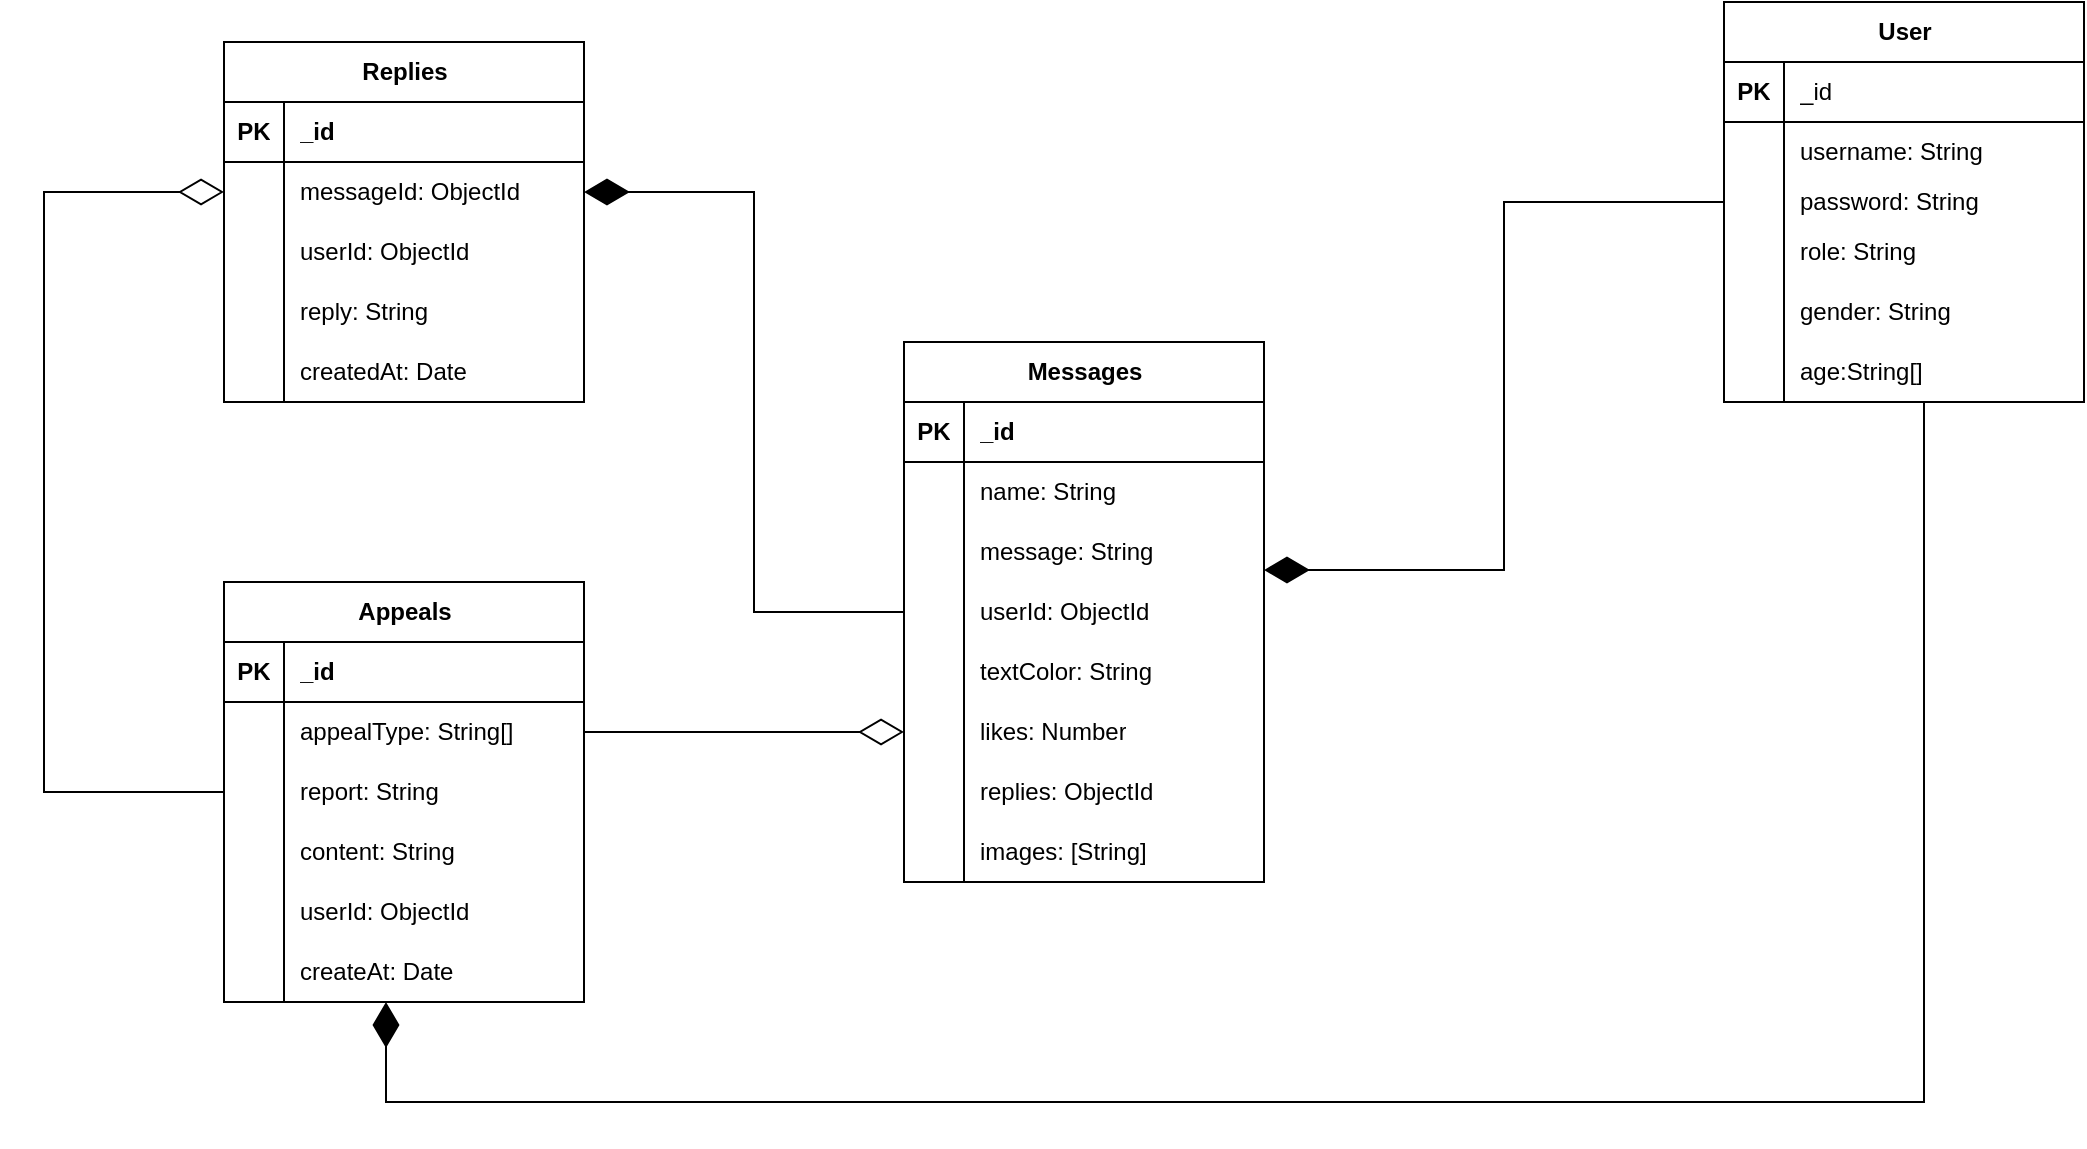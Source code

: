 <mxfile version="24.7.7">
  <diagram name="第 1 页" id="ENVxQrvpQ3haLweXwuNq">
    <mxGraphModel dx="2261" dy="818" grid="1" gridSize="10" guides="1" tooltips="1" connect="1" arrows="1" fold="1" page="1" pageScale="1" pageWidth="827" pageHeight="1169" math="0" shadow="0">
      <root>
        <mxCell id="0" />
        <mxCell id="1" parent="0" />
        <mxCell id="JnHbTNkuamtsmXyYyRPO-1" value="User" style="shape=table;startSize=30;container=1;collapsible=1;childLayout=tableLayout;fixedRows=1;rowLines=0;fontStyle=1;align=center;resizeLast=1;html=1;" parent="1" vertex="1">
          <mxGeometry x="370" y="110" width="180" height="200" as="geometry" />
        </mxCell>
        <mxCell id="JnHbTNkuamtsmXyYyRPO-2" value="" style="shape=tableRow;horizontal=0;startSize=0;swimlaneHead=0;swimlaneBody=0;fillColor=none;collapsible=0;dropTarget=0;points=[[0,0.5],[1,0.5]];portConstraint=eastwest;top=0;left=0;right=0;bottom=1;" parent="JnHbTNkuamtsmXyYyRPO-1" vertex="1">
          <mxGeometry y="30" width="180" height="30" as="geometry" />
        </mxCell>
        <mxCell id="JnHbTNkuamtsmXyYyRPO-3" value="PK" style="shape=partialRectangle;connectable=0;fillColor=none;top=0;left=0;bottom=0;right=0;fontStyle=1;overflow=hidden;whiteSpace=wrap;html=1;" parent="JnHbTNkuamtsmXyYyRPO-2" vertex="1">
          <mxGeometry width="30" height="30" as="geometry">
            <mxRectangle width="30" height="30" as="alternateBounds" />
          </mxGeometry>
        </mxCell>
        <mxCell id="JnHbTNkuamtsmXyYyRPO-4" value="&lt;span style=&quot;font-weight: normal;&quot;&gt;_&lt;span style=&quot;background-color: initial;&quot;&gt;id&lt;/span&gt;&lt;/span&gt;" style="shape=partialRectangle;connectable=0;fillColor=none;top=0;left=0;bottom=0;right=0;align=left;spacingLeft=6;fontStyle=1;overflow=hidden;whiteSpace=wrap;html=1;" parent="JnHbTNkuamtsmXyYyRPO-2" vertex="1">
          <mxGeometry x="30" width="150" height="30" as="geometry">
            <mxRectangle width="150" height="30" as="alternateBounds" />
          </mxGeometry>
        </mxCell>
        <mxCell id="JnHbTNkuamtsmXyYyRPO-5" value="" style="shape=tableRow;horizontal=0;startSize=0;swimlaneHead=0;swimlaneBody=0;fillColor=none;collapsible=0;dropTarget=0;points=[[0,0.5],[1,0.5]];portConstraint=eastwest;top=0;left=0;right=0;bottom=0;" parent="JnHbTNkuamtsmXyYyRPO-1" vertex="1">
          <mxGeometry y="60" width="180" height="30" as="geometry" />
        </mxCell>
        <mxCell id="JnHbTNkuamtsmXyYyRPO-6" value="" style="shape=partialRectangle;connectable=0;fillColor=none;top=0;left=0;bottom=0;right=0;editable=1;overflow=hidden;whiteSpace=wrap;html=1;" parent="JnHbTNkuamtsmXyYyRPO-5" vertex="1">
          <mxGeometry width="30" height="30" as="geometry">
            <mxRectangle width="30" height="30" as="alternateBounds" />
          </mxGeometry>
        </mxCell>
        <mxCell id="JnHbTNkuamtsmXyYyRPO-7" value="username: String" style="shape=partialRectangle;connectable=0;fillColor=none;top=0;left=0;bottom=0;right=0;align=left;spacingLeft=6;overflow=hidden;whiteSpace=wrap;html=1;" parent="JnHbTNkuamtsmXyYyRPO-5" vertex="1">
          <mxGeometry x="30" width="150" height="30" as="geometry">
            <mxRectangle width="150" height="30" as="alternateBounds" />
          </mxGeometry>
        </mxCell>
        <mxCell id="JnHbTNkuamtsmXyYyRPO-8" value="" style="shape=tableRow;horizontal=0;startSize=0;swimlaneHead=0;swimlaneBody=0;fillColor=none;collapsible=0;dropTarget=0;points=[[0,0.5],[1,0.5]];portConstraint=eastwest;top=0;left=0;right=0;bottom=0;" parent="JnHbTNkuamtsmXyYyRPO-1" vertex="1">
          <mxGeometry y="90" width="180" height="20" as="geometry" />
        </mxCell>
        <mxCell id="JnHbTNkuamtsmXyYyRPO-9" value="" style="shape=partialRectangle;connectable=0;fillColor=none;top=0;left=0;bottom=0;right=0;editable=1;overflow=hidden;whiteSpace=wrap;html=1;" parent="JnHbTNkuamtsmXyYyRPO-8" vertex="1">
          <mxGeometry width="30" height="20" as="geometry">
            <mxRectangle width="30" height="20" as="alternateBounds" />
          </mxGeometry>
        </mxCell>
        <mxCell id="JnHbTNkuamtsmXyYyRPO-10" value="password: String" style="shape=partialRectangle;connectable=0;fillColor=none;top=0;left=0;bottom=0;right=0;align=left;spacingLeft=6;overflow=hidden;whiteSpace=wrap;html=1;" parent="JnHbTNkuamtsmXyYyRPO-8" vertex="1">
          <mxGeometry x="30" width="150" height="20" as="geometry">
            <mxRectangle width="150" height="20" as="alternateBounds" />
          </mxGeometry>
        </mxCell>
        <mxCell id="JnHbTNkuamtsmXyYyRPO-11" value="" style="shape=tableRow;horizontal=0;startSize=0;swimlaneHead=0;swimlaneBody=0;fillColor=none;collapsible=0;dropTarget=0;points=[[0,0.5],[1,0.5]];portConstraint=eastwest;top=0;left=0;right=0;bottom=0;" parent="JnHbTNkuamtsmXyYyRPO-1" vertex="1">
          <mxGeometry y="110" width="180" height="30" as="geometry" />
        </mxCell>
        <mxCell id="JnHbTNkuamtsmXyYyRPO-12" value="" style="shape=partialRectangle;connectable=0;fillColor=none;top=0;left=0;bottom=0;right=0;editable=1;overflow=hidden;whiteSpace=wrap;html=1;" parent="JnHbTNkuamtsmXyYyRPO-11" vertex="1">
          <mxGeometry width="30" height="30" as="geometry">
            <mxRectangle width="30" height="30" as="alternateBounds" />
          </mxGeometry>
        </mxCell>
        <mxCell id="JnHbTNkuamtsmXyYyRPO-13" value="role: String" style="shape=partialRectangle;connectable=0;fillColor=none;top=0;left=0;bottom=0;right=0;align=left;spacingLeft=6;overflow=hidden;whiteSpace=wrap;html=1;" parent="JnHbTNkuamtsmXyYyRPO-11" vertex="1">
          <mxGeometry x="30" width="150" height="30" as="geometry">
            <mxRectangle width="150" height="30" as="alternateBounds" />
          </mxGeometry>
        </mxCell>
        <mxCell id="JnHbTNkuamtsmXyYyRPO-14" style="shape=tableRow;horizontal=0;startSize=0;swimlaneHead=0;swimlaneBody=0;fillColor=none;collapsible=0;dropTarget=0;points=[[0,0.5],[1,0.5]];portConstraint=eastwest;top=0;left=0;right=0;bottom=0;" parent="JnHbTNkuamtsmXyYyRPO-1" vertex="1">
          <mxGeometry y="140" width="180" height="30" as="geometry" />
        </mxCell>
        <mxCell id="JnHbTNkuamtsmXyYyRPO-15" style="shape=partialRectangle;connectable=0;fillColor=none;top=0;left=0;bottom=0;right=0;editable=1;overflow=hidden;whiteSpace=wrap;html=1;" parent="JnHbTNkuamtsmXyYyRPO-14" vertex="1">
          <mxGeometry width="30" height="30" as="geometry">
            <mxRectangle width="30" height="30" as="alternateBounds" />
          </mxGeometry>
        </mxCell>
        <mxCell id="JnHbTNkuamtsmXyYyRPO-16" value="gender: String" style="shape=partialRectangle;connectable=0;fillColor=none;top=0;left=0;bottom=0;right=0;align=left;spacingLeft=6;overflow=hidden;whiteSpace=wrap;html=1;" parent="JnHbTNkuamtsmXyYyRPO-14" vertex="1">
          <mxGeometry x="30" width="150" height="30" as="geometry">
            <mxRectangle width="150" height="30" as="alternateBounds" />
          </mxGeometry>
        </mxCell>
        <mxCell id="JnHbTNkuamtsmXyYyRPO-17" style="shape=tableRow;horizontal=0;startSize=0;swimlaneHead=0;swimlaneBody=0;fillColor=none;collapsible=0;dropTarget=0;points=[[0,0.5],[1,0.5]];portConstraint=eastwest;top=0;left=0;right=0;bottom=0;" parent="JnHbTNkuamtsmXyYyRPO-1" vertex="1">
          <mxGeometry y="170" width="180" height="30" as="geometry" />
        </mxCell>
        <mxCell id="JnHbTNkuamtsmXyYyRPO-18" style="shape=partialRectangle;connectable=0;fillColor=none;top=0;left=0;bottom=0;right=0;editable=1;overflow=hidden;whiteSpace=wrap;html=1;" parent="JnHbTNkuamtsmXyYyRPO-17" vertex="1">
          <mxGeometry width="30" height="30" as="geometry">
            <mxRectangle width="30" height="30" as="alternateBounds" />
          </mxGeometry>
        </mxCell>
        <mxCell id="JnHbTNkuamtsmXyYyRPO-19" value="age:String[]" style="shape=partialRectangle;connectable=0;fillColor=none;top=0;left=0;bottom=0;right=0;align=left;spacingLeft=6;overflow=hidden;whiteSpace=wrap;html=1;" parent="JnHbTNkuamtsmXyYyRPO-17" vertex="1">
          <mxGeometry x="30" width="150" height="30" as="geometry">
            <mxRectangle width="150" height="30" as="alternateBounds" />
          </mxGeometry>
        </mxCell>
        <mxCell id="JnHbTNkuamtsmXyYyRPO-40" value="Messages" style="shape=table;startSize=30;container=1;collapsible=1;childLayout=tableLayout;fixedRows=1;rowLines=0;fontStyle=1;align=center;resizeLast=1;html=1;" parent="1" vertex="1">
          <mxGeometry x="-40" y="280" width="180" height="270" as="geometry" />
        </mxCell>
        <mxCell id="JnHbTNkuamtsmXyYyRPO-41" value="" style="shape=tableRow;horizontal=0;startSize=0;swimlaneHead=0;swimlaneBody=0;fillColor=none;collapsible=0;dropTarget=0;points=[[0,0.5],[1,0.5]];portConstraint=eastwest;top=0;left=0;right=0;bottom=1;" parent="JnHbTNkuamtsmXyYyRPO-40" vertex="1">
          <mxGeometry y="30" width="180" height="30" as="geometry" />
        </mxCell>
        <mxCell id="JnHbTNkuamtsmXyYyRPO-42" value="PK" style="shape=partialRectangle;connectable=0;fillColor=none;top=0;left=0;bottom=0;right=0;fontStyle=1;overflow=hidden;whiteSpace=wrap;html=1;" parent="JnHbTNkuamtsmXyYyRPO-41" vertex="1">
          <mxGeometry width="30" height="30" as="geometry">
            <mxRectangle width="30" height="30" as="alternateBounds" />
          </mxGeometry>
        </mxCell>
        <mxCell id="JnHbTNkuamtsmXyYyRPO-43" value="_id" style="shape=partialRectangle;connectable=0;fillColor=none;top=0;left=0;bottom=0;right=0;align=left;spacingLeft=6;fontStyle=1;overflow=hidden;whiteSpace=wrap;html=1;" parent="JnHbTNkuamtsmXyYyRPO-41" vertex="1">
          <mxGeometry x="30" width="150" height="30" as="geometry">
            <mxRectangle width="150" height="30" as="alternateBounds" />
          </mxGeometry>
        </mxCell>
        <mxCell id="JnHbTNkuamtsmXyYyRPO-44" value="" style="shape=tableRow;horizontal=0;startSize=0;swimlaneHead=0;swimlaneBody=0;fillColor=none;collapsible=0;dropTarget=0;points=[[0,0.5],[1,0.5]];portConstraint=eastwest;top=0;left=0;right=0;bottom=0;" parent="JnHbTNkuamtsmXyYyRPO-40" vertex="1">
          <mxGeometry y="60" width="180" height="30" as="geometry" />
        </mxCell>
        <mxCell id="JnHbTNkuamtsmXyYyRPO-45" value="" style="shape=partialRectangle;connectable=0;fillColor=none;top=0;left=0;bottom=0;right=0;editable=1;overflow=hidden;whiteSpace=wrap;html=1;" parent="JnHbTNkuamtsmXyYyRPO-44" vertex="1">
          <mxGeometry width="30" height="30" as="geometry">
            <mxRectangle width="30" height="30" as="alternateBounds" />
          </mxGeometry>
        </mxCell>
        <mxCell id="JnHbTNkuamtsmXyYyRPO-46" value="name: String" style="shape=partialRectangle;connectable=0;fillColor=none;top=0;left=0;bottom=0;right=0;align=left;spacingLeft=6;overflow=hidden;whiteSpace=wrap;html=1;" parent="JnHbTNkuamtsmXyYyRPO-44" vertex="1">
          <mxGeometry x="30" width="150" height="30" as="geometry">
            <mxRectangle width="150" height="30" as="alternateBounds" />
          </mxGeometry>
        </mxCell>
        <mxCell id="JnHbTNkuamtsmXyYyRPO-47" value="" style="shape=tableRow;horizontal=0;startSize=0;swimlaneHead=0;swimlaneBody=0;fillColor=none;collapsible=0;dropTarget=0;points=[[0,0.5],[1,0.5]];portConstraint=eastwest;top=0;left=0;right=0;bottom=0;" parent="JnHbTNkuamtsmXyYyRPO-40" vertex="1">
          <mxGeometry y="90" width="180" height="30" as="geometry" />
        </mxCell>
        <mxCell id="JnHbTNkuamtsmXyYyRPO-48" value="" style="shape=partialRectangle;connectable=0;fillColor=none;top=0;left=0;bottom=0;right=0;editable=1;overflow=hidden;whiteSpace=wrap;html=1;" parent="JnHbTNkuamtsmXyYyRPO-47" vertex="1">
          <mxGeometry width="30" height="30" as="geometry">
            <mxRectangle width="30" height="30" as="alternateBounds" />
          </mxGeometry>
        </mxCell>
        <mxCell id="JnHbTNkuamtsmXyYyRPO-49" value="message: String" style="shape=partialRectangle;connectable=0;fillColor=none;top=0;left=0;bottom=0;right=0;align=left;spacingLeft=6;overflow=hidden;whiteSpace=wrap;html=1;" parent="JnHbTNkuamtsmXyYyRPO-47" vertex="1">
          <mxGeometry x="30" width="150" height="30" as="geometry">
            <mxRectangle width="150" height="30" as="alternateBounds" />
          </mxGeometry>
        </mxCell>
        <mxCell id="JnHbTNkuamtsmXyYyRPO-50" value="" style="shape=tableRow;horizontal=0;startSize=0;swimlaneHead=0;swimlaneBody=0;fillColor=none;collapsible=0;dropTarget=0;points=[[0,0.5],[1,0.5]];portConstraint=eastwest;top=0;left=0;right=0;bottom=0;" parent="JnHbTNkuamtsmXyYyRPO-40" vertex="1">
          <mxGeometry y="120" width="180" height="30" as="geometry" />
        </mxCell>
        <mxCell id="JnHbTNkuamtsmXyYyRPO-51" value="" style="shape=partialRectangle;connectable=0;fillColor=none;top=0;left=0;bottom=0;right=0;editable=1;overflow=hidden;whiteSpace=wrap;html=1;" parent="JnHbTNkuamtsmXyYyRPO-50" vertex="1">
          <mxGeometry width="30" height="30" as="geometry">
            <mxRectangle width="30" height="30" as="alternateBounds" />
          </mxGeometry>
        </mxCell>
        <mxCell id="JnHbTNkuamtsmXyYyRPO-52" value="userId: ObjectId" style="shape=partialRectangle;connectable=0;fillColor=none;top=0;left=0;bottom=0;right=0;align=left;spacingLeft=6;overflow=hidden;whiteSpace=wrap;html=1;" parent="JnHbTNkuamtsmXyYyRPO-50" vertex="1">
          <mxGeometry x="30" width="150" height="30" as="geometry">
            <mxRectangle width="150" height="30" as="alternateBounds" />
          </mxGeometry>
        </mxCell>
        <mxCell id="JnHbTNkuamtsmXyYyRPO-53" style="shape=tableRow;horizontal=0;startSize=0;swimlaneHead=0;swimlaneBody=0;fillColor=none;collapsible=0;dropTarget=0;points=[[0,0.5],[1,0.5]];portConstraint=eastwest;top=0;left=0;right=0;bottom=0;" parent="JnHbTNkuamtsmXyYyRPO-40" vertex="1">
          <mxGeometry y="150" width="180" height="30" as="geometry" />
        </mxCell>
        <mxCell id="JnHbTNkuamtsmXyYyRPO-54" style="shape=partialRectangle;connectable=0;fillColor=none;top=0;left=0;bottom=0;right=0;editable=1;overflow=hidden;whiteSpace=wrap;html=1;" parent="JnHbTNkuamtsmXyYyRPO-53" vertex="1">
          <mxGeometry width="30" height="30" as="geometry">
            <mxRectangle width="30" height="30" as="alternateBounds" />
          </mxGeometry>
        </mxCell>
        <mxCell id="JnHbTNkuamtsmXyYyRPO-55" value="textColor: String" style="shape=partialRectangle;connectable=0;fillColor=none;top=0;left=0;bottom=0;right=0;align=left;spacingLeft=6;overflow=hidden;whiteSpace=wrap;html=1;" parent="JnHbTNkuamtsmXyYyRPO-53" vertex="1">
          <mxGeometry x="30" width="150" height="30" as="geometry">
            <mxRectangle width="150" height="30" as="alternateBounds" />
          </mxGeometry>
        </mxCell>
        <mxCell id="JnHbTNkuamtsmXyYyRPO-59" style="shape=tableRow;horizontal=0;startSize=0;swimlaneHead=0;swimlaneBody=0;fillColor=none;collapsible=0;dropTarget=0;points=[[0,0.5],[1,0.5]];portConstraint=eastwest;top=0;left=0;right=0;bottom=0;" parent="JnHbTNkuamtsmXyYyRPO-40" vertex="1">
          <mxGeometry y="180" width="180" height="30" as="geometry" />
        </mxCell>
        <mxCell id="JnHbTNkuamtsmXyYyRPO-60" style="shape=partialRectangle;connectable=0;fillColor=none;top=0;left=0;bottom=0;right=0;editable=1;overflow=hidden;whiteSpace=wrap;html=1;" parent="JnHbTNkuamtsmXyYyRPO-59" vertex="1">
          <mxGeometry width="30" height="30" as="geometry">
            <mxRectangle width="30" height="30" as="alternateBounds" />
          </mxGeometry>
        </mxCell>
        <mxCell id="JnHbTNkuamtsmXyYyRPO-61" value="likes: Number" style="shape=partialRectangle;connectable=0;fillColor=none;top=0;left=0;bottom=0;right=0;align=left;spacingLeft=6;overflow=hidden;whiteSpace=wrap;html=1;" parent="JnHbTNkuamtsmXyYyRPO-59" vertex="1">
          <mxGeometry x="30" width="150" height="30" as="geometry">
            <mxRectangle width="150" height="30" as="alternateBounds" />
          </mxGeometry>
        </mxCell>
        <mxCell id="JnHbTNkuamtsmXyYyRPO-56" style="shape=tableRow;horizontal=0;startSize=0;swimlaneHead=0;swimlaneBody=0;fillColor=none;collapsible=0;dropTarget=0;points=[[0,0.5],[1,0.5]];portConstraint=eastwest;top=0;left=0;right=0;bottom=0;" parent="JnHbTNkuamtsmXyYyRPO-40" vertex="1">
          <mxGeometry y="210" width="180" height="30" as="geometry" />
        </mxCell>
        <mxCell id="JnHbTNkuamtsmXyYyRPO-57" style="shape=partialRectangle;connectable=0;fillColor=none;top=0;left=0;bottom=0;right=0;editable=1;overflow=hidden;whiteSpace=wrap;html=1;" parent="JnHbTNkuamtsmXyYyRPO-56" vertex="1">
          <mxGeometry width="30" height="30" as="geometry">
            <mxRectangle width="30" height="30" as="alternateBounds" />
          </mxGeometry>
        </mxCell>
        <mxCell id="JnHbTNkuamtsmXyYyRPO-58" value="replies: ObjectId" style="shape=partialRectangle;connectable=0;fillColor=none;top=0;left=0;bottom=0;right=0;align=left;spacingLeft=6;overflow=hidden;whiteSpace=wrap;html=1;" parent="JnHbTNkuamtsmXyYyRPO-56" vertex="1">
          <mxGeometry x="30" width="150" height="30" as="geometry">
            <mxRectangle width="150" height="30" as="alternateBounds" />
          </mxGeometry>
        </mxCell>
        <mxCell id="0KosxJexxCbD0BfhXNql-1" style="shape=tableRow;horizontal=0;startSize=0;swimlaneHead=0;swimlaneBody=0;fillColor=none;collapsible=0;dropTarget=0;points=[[0,0.5],[1,0.5]];portConstraint=eastwest;top=0;left=0;right=0;bottom=0;" vertex="1" parent="JnHbTNkuamtsmXyYyRPO-40">
          <mxGeometry y="240" width="180" height="30" as="geometry" />
        </mxCell>
        <mxCell id="0KosxJexxCbD0BfhXNql-2" style="shape=partialRectangle;connectable=0;fillColor=none;top=0;left=0;bottom=0;right=0;editable=1;overflow=hidden;whiteSpace=wrap;html=1;" vertex="1" parent="0KosxJexxCbD0BfhXNql-1">
          <mxGeometry width="30" height="30" as="geometry">
            <mxRectangle width="30" height="30" as="alternateBounds" />
          </mxGeometry>
        </mxCell>
        <mxCell id="0KosxJexxCbD0BfhXNql-3" value="images: [String]" style="shape=partialRectangle;connectable=0;fillColor=none;top=0;left=0;bottom=0;right=0;align=left;spacingLeft=6;overflow=hidden;whiteSpace=wrap;html=1;" vertex="1" parent="0KosxJexxCbD0BfhXNql-1">
          <mxGeometry x="30" width="150" height="30" as="geometry">
            <mxRectangle width="150" height="30" as="alternateBounds" />
          </mxGeometry>
        </mxCell>
        <mxCell id="JnHbTNkuamtsmXyYyRPO-63" value="Replies" style="shape=table;startSize=30;container=1;collapsible=1;childLayout=tableLayout;fixedRows=1;rowLines=0;fontStyle=1;align=center;resizeLast=1;html=1;" parent="1" vertex="1">
          <mxGeometry x="-380" y="130" width="180" height="180" as="geometry" />
        </mxCell>
        <mxCell id="JnHbTNkuamtsmXyYyRPO-64" value="" style="shape=tableRow;horizontal=0;startSize=0;swimlaneHead=0;swimlaneBody=0;fillColor=none;collapsible=0;dropTarget=0;points=[[0,0.5],[1,0.5]];portConstraint=eastwest;top=0;left=0;right=0;bottom=1;" parent="JnHbTNkuamtsmXyYyRPO-63" vertex="1">
          <mxGeometry y="30" width="180" height="30" as="geometry" />
        </mxCell>
        <mxCell id="JnHbTNkuamtsmXyYyRPO-65" value="PK" style="shape=partialRectangle;connectable=0;fillColor=none;top=0;left=0;bottom=0;right=0;fontStyle=1;overflow=hidden;whiteSpace=wrap;html=1;" parent="JnHbTNkuamtsmXyYyRPO-64" vertex="1">
          <mxGeometry width="30" height="30" as="geometry">
            <mxRectangle width="30" height="30" as="alternateBounds" />
          </mxGeometry>
        </mxCell>
        <mxCell id="JnHbTNkuamtsmXyYyRPO-66" value="_id" style="shape=partialRectangle;connectable=0;fillColor=none;top=0;left=0;bottom=0;right=0;align=left;spacingLeft=6;fontStyle=1;overflow=hidden;whiteSpace=wrap;html=1;" parent="JnHbTNkuamtsmXyYyRPO-64" vertex="1">
          <mxGeometry x="30" width="150" height="30" as="geometry">
            <mxRectangle width="150" height="30" as="alternateBounds" />
          </mxGeometry>
        </mxCell>
        <mxCell id="JnHbTNkuamtsmXyYyRPO-67" value="" style="shape=tableRow;horizontal=0;startSize=0;swimlaneHead=0;swimlaneBody=0;fillColor=none;collapsible=0;dropTarget=0;points=[[0,0.5],[1,0.5]];portConstraint=eastwest;top=0;left=0;right=0;bottom=0;" parent="JnHbTNkuamtsmXyYyRPO-63" vertex="1">
          <mxGeometry y="60" width="180" height="30" as="geometry" />
        </mxCell>
        <mxCell id="JnHbTNkuamtsmXyYyRPO-68" value="" style="shape=partialRectangle;connectable=0;fillColor=none;top=0;left=0;bottom=0;right=0;editable=1;overflow=hidden;whiteSpace=wrap;html=1;" parent="JnHbTNkuamtsmXyYyRPO-67" vertex="1">
          <mxGeometry width="30" height="30" as="geometry">
            <mxRectangle width="30" height="30" as="alternateBounds" />
          </mxGeometry>
        </mxCell>
        <mxCell id="JnHbTNkuamtsmXyYyRPO-69" value="messageId: ObjectId" style="shape=partialRectangle;connectable=0;fillColor=none;top=0;left=0;bottom=0;right=0;align=left;spacingLeft=6;overflow=hidden;whiteSpace=wrap;html=1;" parent="JnHbTNkuamtsmXyYyRPO-67" vertex="1">
          <mxGeometry x="30" width="150" height="30" as="geometry">
            <mxRectangle width="150" height="30" as="alternateBounds" />
          </mxGeometry>
        </mxCell>
        <mxCell id="JnHbTNkuamtsmXyYyRPO-70" value="" style="shape=tableRow;horizontal=0;startSize=0;swimlaneHead=0;swimlaneBody=0;fillColor=none;collapsible=0;dropTarget=0;points=[[0,0.5],[1,0.5]];portConstraint=eastwest;top=0;left=0;right=0;bottom=0;" parent="JnHbTNkuamtsmXyYyRPO-63" vertex="1">
          <mxGeometry y="90" width="180" height="30" as="geometry" />
        </mxCell>
        <mxCell id="JnHbTNkuamtsmXyYyRPO-71" value="" style="shape=partialRectangle;connectable=0;fillColor=none;top=0;left=0;bottom=0;right=0;editable=1;overflow=hidden;whiteSpace=wrap;html=1;" parent="JnHbTNkuamtsmXyYyRPO-70" vertex="1">
          <mxGeometry width="30" height="30" as="geometry">
            <mxRectangle width="30" height="30" as="alternateBounds" />
          </mxGeometry>
        </mxCell>
        <mxCell id="JnHbTNkuamtsmXyYyRPO-72" value="userId: ObjectId" style="shape=partialRectangle;connectable=0;fillColor=none;top=0;left=0;bottom=0;right=0;align=left;spacingLeft=6;overflow=hidden;whiteSpace=wrap;html=1;" parent="JnHbTNkuamtsmXyYyRPO-70" vertex="1">
          <mxGeometry x="30" width="150" height="30" as="geometry">
            <mxRectangle width="150" height="30" as="alternateBounds" />
          </mxGeometry>
        </mxCell>
        <mxCell id="A3CUQkxK-i4--4NvnGzH-3" style="shape=tableRow;horizontal=0;startSize=0;swimlaneHead=0;swimlaneBody=0;fillColor=none;collapsible=0;dropTarget=0;points=[[0,0.5],[1,0.5]];portConstraint=eastwest;top=0;left=0;right=0;bottom=0;" parent="JnHbTNkuamtsmXyYyRPO-63" vertex="1">
          <mxGeometry y="120" width="180" height="30" as="geometry" />
        </mxCell>
        <mxCell id="A3CUQkxK-i4--4NvnGzH-4" style="shape=partialRectangle;connectable=0;fillColor=none;top=0;left=0;bottom=0;right=0;editable=1;overflow=hidden;whiteSpace=wrap;html=1;" parent="A3CUQkxK-i4--4NvnGzH-3" vertex="1">
          <mxGeometry width="30" height="30" as="geometry">
            <mxRectangle width="30" height="30" as="alternateBounds" />
          </mxGeometry>
        </mxCell>
        <mxCell id="A3CUQkxK-i4--4NvnGzH-5" value="reply: String" style="shape=partialRectangle;connectable=0;fillColor=none;top=0;left=0;bottom=0;right=0;align=left;spacingLeft=6;overflow=hidden;whiteSpace=wrap;html=1;" parent="A3CUQkxK-i4--4NvnGzH-3" vertex="1">
          <mxGeometry x="30" width="150" height="30" as="geometry">
            <mxRectangle width="150" height="30" as="alternateBounds" />
          </mxGeometry>
        </mxCell>
        <mxCell id="A3CUQkxK-i4--4NvnGzH-6" style="shape=tableRow;horizontal=0;startSize=0;swimlaneHead=0;swimlaneBody=0;fillColor=none;collapsible=0;dropTarget=0;points=[[0,0.5],[1,0.5]];portConstraint=eastwest;top=0;left=0;right=0;bottom=0;" parent="JnHbTNkuamtsmXyYyRPO-63" vertex="1">
          <mxGeometry y="150" width="180" height="30" as="geometry" />
        </mxCell>
        <mxCell id="A3CUQkxK-i4--4NvnGzH-7" style="shape=partialRectangle;connectable=0;fillColor=none;top=0;left=0;bottom=0;right=0;editable=1;overflow=hidden;whiteSpace=wrap;html=1;" parent="A3CUQkxK-i4--4NvnGzH-6" vertex="1">
          <mxGeometry width="30" height="30" as="geometry">
            <mxRectangle width="30" height="30" as="alternateBounds" />
          </mxGeometry>
        </mxCell>
        <mxCell id="A3CUQkxK-i4--4NvnGzH-8" value="createdAt: Date" style="shape=partialRectangle;connectable=0;fillColor=none;top=0;left=0;bottom=0;right=0;align=left;spacingLeft=6;overflow=hidden;whiteSpace=wrap;html=1;" parent="A3CUQkxK-i4--4NvnGzH-6" vertex="1">
          <mxGeometry x="30" width="150" height="30" as="geometry">
            <mxRectangle width="150" height="30" as="alternateBounds" />
          </mxGeometry>
        </mxCell>
        <mxCell id="JnHbTNkuamtsmXyYyRPO-75" value="Appeals" style="shape=table;startSize=30;container=1;collapsible=1;childLayout=tableLayout;fixedRows=1;rowLines=0;fontStyle=1;align=center;resizeLast=1;html=1;" parent="1" vertex="1">
          <mxGeometry x="-380" y="400" width="180" height="210" as="geometry" />
        </mxCell>
        <mxCell id="JnHbTNkuamtsmXyYyRPO-76" value="" style="shape=tableRow;horizontal=0;startSize=0;swimlaneHead=0;swimlaneBody=0;fillColor=none;collapsible=0;dropTarget=0;points=[[0,0.5],[1,0.5]];portConstraint=eastwest;top=0;left=0;right=0;bottom=1;" parent="JnHbTNkuamtsmXyYyRPO-75" vertex="1">
          <mxGeometry y="30" width="180" height="30" as="geometry" />
        </mxCell>
        <mxCell id="JnHbTNkuamtsmXyYyRPO-77" value="PK" style="shape=partialRectangle;connectable=0;fillColor=none;top=0;left=0;bottom=0;right=0;fontStyle=1;overflow=hidden;whiteSpace=wrap;html=1;" parent="JnHbTNkuamtsmXyYyRPO-76" vertex="1">
          <mxGeometry width="30" height="30" as="geometry">
            <mxRectangle width="30" height="30" as="alternateBounds" />
          </mxGeometry>
        </mxCell>
        <mxCell id="JnHbTNkuamtsmXyYyRPO-78" value="_id" style="shape=partialRectangle;connectable=0;fillColor=none;top=0;left=0;bottom=0;right=0;align=left;spacingLeft=6;fontStyle=1;overflow=hidden;whiteSpace=wrap;html=1;" parent="JnHbTNkuamtsmXyYyRPO-76" vertex="1">
          <mxGeometry x="30" width="150" height="30" as="geometry">
            <mxRectangle width="150" height="30" as="alternateBounds" />
          </mxGeometry>
        </mxCell>
        <mxCell id="JnHbTNkuamtsmXyYyRPO-79" value="" style="shape=tableRow;horizontal=0;startSize=0;swimlaneHead=0;swimlaneBody=0;fillColor=none;collapsible=0;dropTarget=0;points=[[0,0.5],[1,0.5]];portConstraint=eastwest;top=0;left=0;right=0;bottom=0;" parent="JnHbTNkuamtsmXyYyRPO-75" vertex="1">
          <mxGeometry y="60" width="180" height="30" as="geometry" />
        </mxCell>
        <mxCell id="JnHbTNkuamtsmXyYyRPO-80" value="" style="shape=partialRectangle;connectable=0;fillColor=none;top=0;left=0;bottom=0;right=0;editable=1;overflow=hidden;whiteSpace=wrap;html=1;" parent="JnHbTNkuamtsmXyYyRPO-79" vertex="1">
          <mxGeometry width="30" height="30" as="geometry">
            <mxRectangle width="30" height="30" as="alternateBounds" />
          </mxGeometry>
        </mxCell>
        <mxCell id="JnHbTNkuamtsmXyYyRPO-81" value="appealType: String[]" style="shape=partialRectangle;connectable=0;fillColor=none;top=0;left=0;bottom=0;right=0;align=left;spacingLeft=6;overflow=hidden;whiteSpace=wrap;html=1;" parent="JnHbTNkuamtsmXyYyRPO-79" vertex="1">
          <mxGeometry x="30" width="150" height="30" as="geometry">
            <mxRectangle width="150" height="30" as="alternateBounds" />
          </mxGeometry>
        </mxCell>
        <mxCell id="JnHbTNkuamtsmXyYyRPO-82" value="" style="shape=tableRow;horizontal=0;startSize=0;swimlaneHead=0;swimlaneBody=0;fillColor=none;collapsible=0;dropTarget=0;points=[[0,0.5],[1,0.5]];portConstraint=eastwest;top=0;left=0;right=0;bottom=0;" parent="JnHbTNkuamtsmXyYyRPO-75" vertex="1">
          <mxGeometry y="90" width="180" height="30" as="geometry" />
        </mxCell>
        <mxCell id="JnHbTNkuamtsmXyYyRPO-83" value="" style="shape=partialRectangle;connectable=0;fillColor=none;top=0;left=0;bottom=0;right=0;editable=1;overflow=hidden;whiteSpace=wrap;html=1;" parent="JnHbTNkuamtsmXyYyRPO-82" vertex="1">
          <mxGeometry width="30" height="30" as="geometry">
            <mxRectangle width="30" height="30" as="alternateBounds" />
          </mxGeometry>
        </mxCell>
        <mxCell id="JnHbTNkuamtsmXyYyRPO-84" value="report: String" style="shape=partialRectangle;connectable=0;fillColor=none;top=0;left=0;bottom=0;right=0;align=left;spacingLeft=6;overflow=hidden;whiteSpace=wrap;html=1;" parent="JnHbTNkuamtsmXyYyRPO-82" vertex="1">
          <mxGeometry x="30" width="150" height="30" as="geometry">
            <mxRectangle width="150" height="30" as="alternateBounds" />
          </mxGeometry>
        </mxCell>
        <mxCell id="A3CUQkxK-i4--4NvnGzH-10" style="shape=tableRow;horizontal=0;startSize=0;swimlaneHead=0;swimlaneBody=0;fillColor=none;collapsible=0;dropTarget=0;points=[[0,0.5],[1,0.5]];portConstraint=eastwest;top=0;left=0;right=0;bottom=0;" parent="JnHbTNkuamtsmXyYyRPO-75" vertex="1">
          <mxGeometry y="120" width="180" height="30" as="geometry" />
        </mxCell>
        <mxCell id="A3CUQkxK-i4--4NvnGzH-11" style="shape=partialRectangle;connectable=0;fillColor=none;top=0;left=0;bottom=0;right=0;editable=1;overflow=hidden;whiteSpace=wrap;html=1;" parent="A3CUQkxK-i4--4NvnGzH-10" vertex="1">
          <mxGeometry width="30" height="30" as="geometry">
            <mxRectangle width="30" height="30" as="alternateBounds" />
          </mxGeometry>
        </mxCell>
        <mxCell id="A3CUQkxK-i4--4NvnGzH-12" value="content: String" style="shape=partialRectangle;connectable=0;fillColor=none;top=0;left=0;bottom=0;right=0;align=left;spacingLeft=6;overflow=hidden;whiteSpace=wrap;html=1;" parent="A3CUQkxK-i4--4NvnGzH-10" vertex="1">
          <mxGeometry x="30" width="150" height="30" as="geometry">
            <mxRectangle width="150" height="30" as="alternateBounds" />
          </mxGeometry>
        </mxCell>
        <mxCell id="A3CUQkxK-i4--4NvnGzH-13" style="shape=tableRow;horizontal=0;startSize=0;swimlaneHead=0;swimlaneBody=0;fillColor=none;collapsible=0;dropTarget=0;points=[[0,0.5],[1,0.5]];portConstraint=eastwest;top=0;left=0;right=0;bottom=0;" parent="JnHbTNkuamtsmXyYyRPO-75" vertex="1">
          <mxGeometry y="150" width="180" height="30" as="geometry" />
        </mxCell>
        <mxCell id="A3CUQkxK-i4--4NvnGzH-14" style="shape=partialRectangle;connectable=0;fillColor=none;top=0;left=0;bottom=0;right=0;editable=1;overflow=hidden;whiteSpace=wrap;html=1;" parent="A3CUQkxK-i4--4NvnGzH-13" vertex="1">
          <mxGeometry width="30" height="30" as="geometry">
            <mxRectangle width="30" height="30" as="alternateBounds" />
          </mxGeometry>
        </mxCell>
        <mxCell id="A3CUQkxK-i4--4NvnGzH-15" value="userId: ObjectId" style="shape=partialRectangle;connectable=0;fillColor=none;top=0;left=0;bottom=0;right=0;align=left;spacingLeft=6;overflow=hidden;whiteSpace=wrap;html=1;" parent="A3CUQkxK-i4--4NvnGzH-13" vertex="1">
          <mxGeometry x="30" width="150" height="30" as="geometry">
            <mxRectangle width="150" height="30" as="alternateBounds" />
          </mxGeometry>
        </mxCell>
        <mxCell id="A3CUQkxK-i4--4NvnGzH-16" style="shape=tableRow;horizontal=0;startSize=0;swimlaneHead=0;swimlaneBody=0;fillColor=none;collapsible=0;dropTarget=0;points=[[0,0.5],[1,0.5]];portConstraint=eastwest;top=0;left=0;right=0;bottom=0;" parent="JnHbTNkuamtsmXyYyRPO-75" vertex="1">
          <mxGeometry y="180" width="180" height="30" as="geometry" />
        </mxCell>
        <mxCell id="A3CUQkxK-i4--4NvnGzH-17" style="shape=partialRectangle;connectable=0;fillColor=none;top=0;left=0;bottom=0;right=0;editable=1;overflow=hidden;whiteSpace=wrap;html=1;" parent="A3CUQkxK-i4--4NvnGzH-16" vertex="1">
          <mxGeometry width="30" height="30" as="geometry">
            <mxRectangle width="30" height="30" as="alternateBounds" />
          </mxGeometry>
        </mxCell>
        <mxCell id="A3CUQkxK-i4--4NvnGzH-18" value="createAt: Date" style="shape=partialRectangle;connectable=0;fillColor=none;top=0;left=0;bottom=0;right=0;align=left;spacingLeft=6;overflow=hidden;whiteSpace=wrap;html=1;" parent="A3CUQkxK-i4--4NvnGzH-16" vertex="1">
          <mxGeometry x="30" width="150" height="30" as="geometry">
            <mxRectangle width="150" height="30" as="alternateBounds" />
          </mxGeometry>
        </mxCell>
        <mxCell id="A3CUQkxK-i4--4NvnGzH-2" style="edgeStyle=orthogonalEdgeStyle;rounded=0;orthogonalLoop=1;jettySize=auto;html=1;entryX=1;entryY=0.8;entryDx=0;entryDy=0;entryPerimeter=0;endArrow=diamondThin;endFill=1;endSize=20;" parent="1" source="JnHbTNkuamtsmXyYyRPO-8" target="JnHbTNkuamtsmXyYyRPO-47" edge="1">
          <mxGeometry relative="1" as="geometry" />
        </mxCell>
        <mxCell id="A3CUQkxK-i4--4NvnGzH-21" style="edgeStyle=orthogonalEdgeStyle;rounded=0;orthogonalLoop=1;jettySize=auto;html=1;endArrow=diamondThin;endFill=1;endSize=20;" parent="1" source="JnHbTNkuamtsmXyYyRPO-1" edge="1">
          <mxGeometry relative="1" as="geometry">
            <mxPoint x="-299" y="610" as="targetPoint" />
            <Array as="points">
              <mxPoint x="470" y="660" />
              <mxPoint x="-299" y="660" />
            </Array>
          </mxGeometry>
        </mxCell>
        <mxCell id="A3CUQkxK-i4--4NvnGzH-22" style="edgeStyle=orthogonalEdgeStyle;rounded=0;orthogonalLoop=1;jettySize=auto;html=1;entryX=0;entryY=0.5;entryDx=0;entryDy=0;endSize=20;endArrow=diamondThin;endFill=0;" parent="1" source="JnHbTNkuamtsmXyYyRPO-79" target="JnHbTNkuamtsmXyYyRPO-59" edge="1">
          <mxGeometry relative="1" as="geometry" />
        </mxCell>
        <mxCell id="A3CUQkxK-i4--4NvnGzH-23" style="edgeStyle=orthogonalEdgeStyle;rounded=0;orthogonalLoop=1;jettySize=auto;html=1;entryX=0;entryY=0.5;entryDx=0;entryDy=0;endArrow=diamondThin;endFill=0;endSize=20;" parent="1" source="JnHbTNkuamtsmXyYyRPO-82" target="JnHbTNkuamtsmXyYyRPO-67" edge="1">
          <mxGeometry relative="1" as="geometry">
            <mxPoint x="-480" y="210" as="targetPoint" />
            <Array as="points">
              <mxPoint x="-470" y="505" />
              <mxPoint x="-470" y="205" />
            </Array>
          </mxGeometry>
        </mxCell>
        <mxCell id="A3CUQkxK-i4--4NvnGzH-24" style="edgeStyle=orthogonalEdgeStyle;rounded=0;orthogonalLoop=1;jettySize=auto;html=1;entryX=1;entryY=0.5;entryDx=0;entryDy=0;endArrow=diamondThin;endFill=1;endSize=20;" parent="1" source="JnHbTNkuamtsmXyYyRPO-50" target="JnHbTNkuamtsmXyYyRPO-67" edge="1">
          <mxGeometry relative="1" as="geometry" />
        </mxCell>
      </root>
    </mxGraphModel>
  </diagram>
</mxfile>
